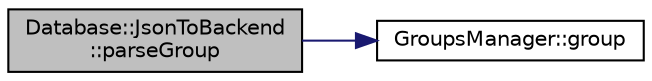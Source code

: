 digraph "Database::JsonToBackend::parseGroup"
{
 // LATEX_PDF_SIZE
  edge [fontname="Helvetica",fontsize="10",labelfontname="Helvetica",labelfontsize="10"];
  node [fontname="Helvetica",fontsize="10",shape=record];
  rankdir="LR";
  Node1 [label="Database::JsonToBackend\l::parseGroup",height=0.2,width=0.4,color="black", fillcolor="grey75", style="filled", fontcolor="black",tooltip=" "];
  Node1 -> Node2 [color="midnightblue",fontsize="10",style="solid",fontname="Helvetica"];
  Node2 [label="GroupsManager::group",height=0.2,width=0.4,color="black", fillcolor="white", style="filled",URL="$namespace_groups_manager.html#aedfbeedbd41e72859f20937b21e139a2",tooltip=" "];
}

